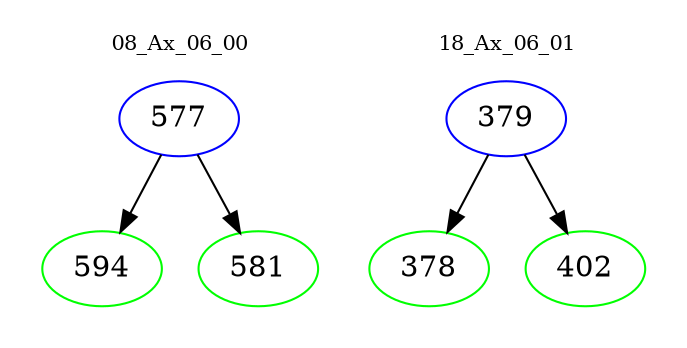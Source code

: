digraph{
subgraph cluster_0 {
color = white
label = "08_Ax_06_00";
fontsize=10;
T0_577 [label="577", color="blue"]
T0_577 -> T0_594 [color="black"]
T0_594 [label="594", color="green"]
T0_577 -> T0_581 [color="black"]
T0_581 [label="581", color="green"]
}
subgraph cluster_1 {
color = white
label = "18_Ax_06_01";
fontsize=10;
T1_379 [label="379", color="blue"]
T1_379 -> T1_378 [color="black"]
T1_378 [label="378", color="green"]
T1_379 -> T1_402 [color="black"]
T1_402 [label="402", color="green"]
}
}
